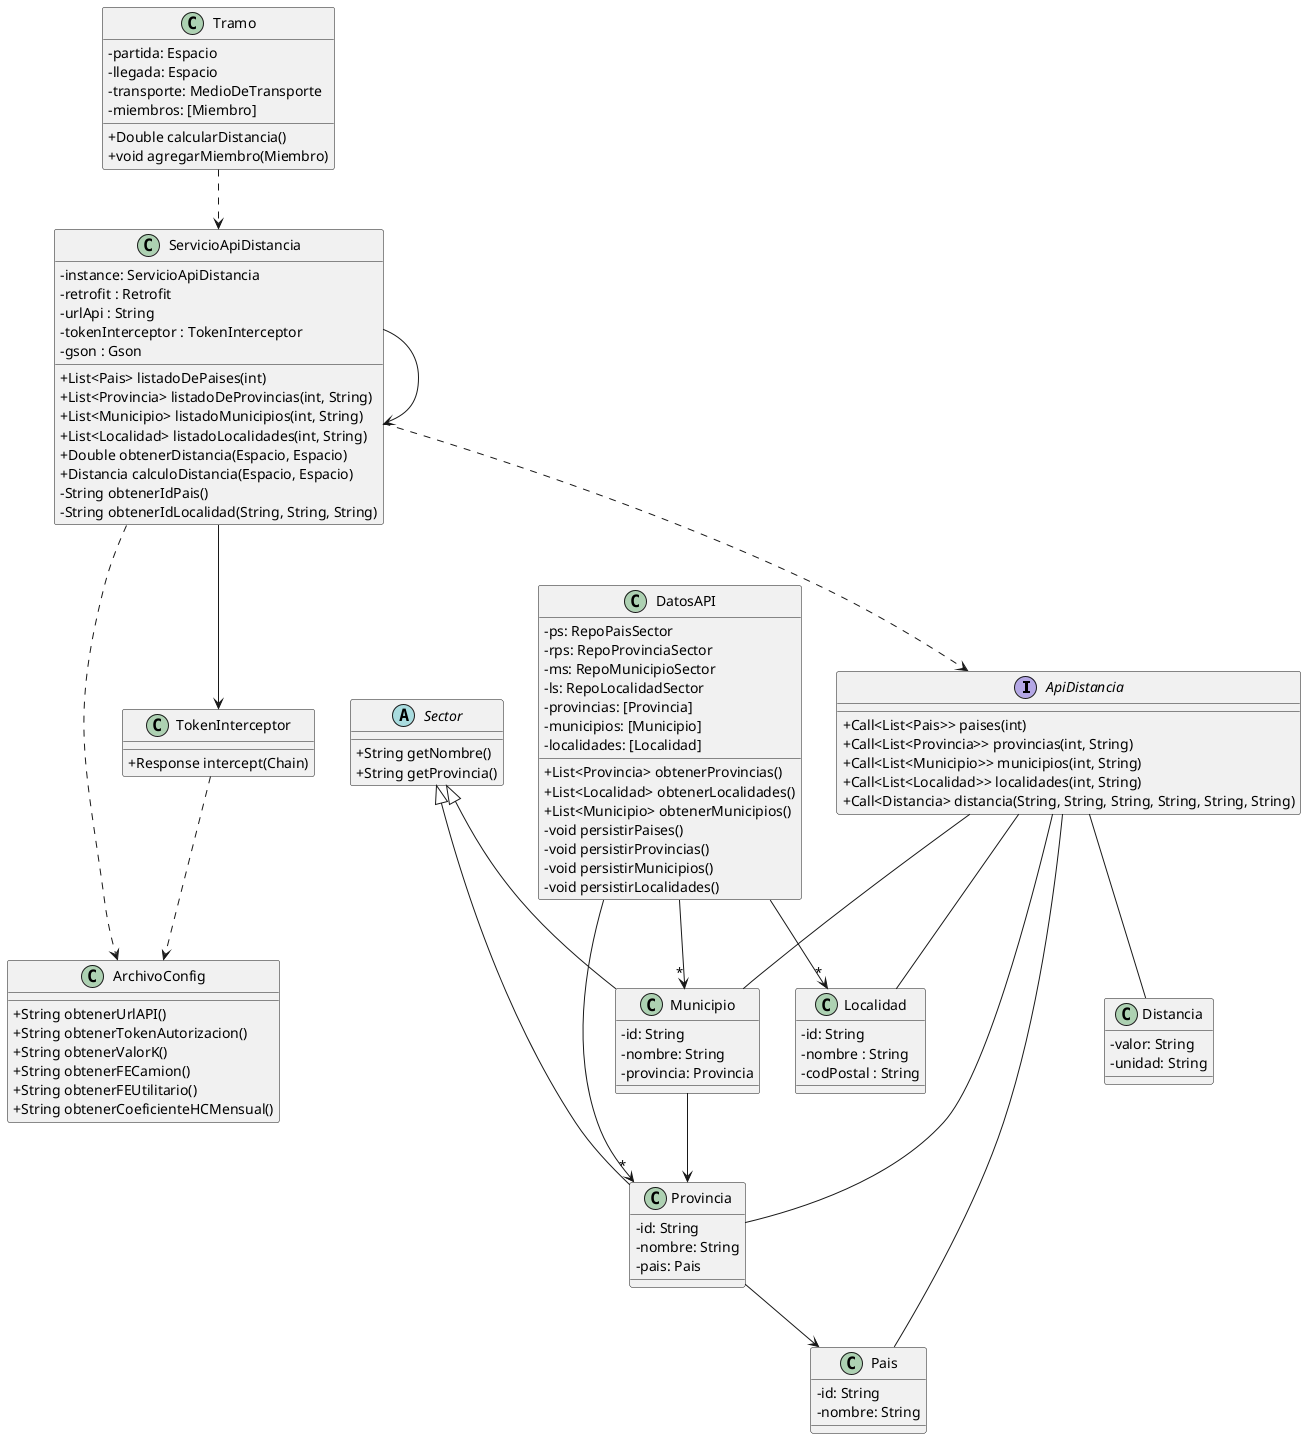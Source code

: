 @startuml
skinparam classAttributeIconSize 0

interface ApiDistancia {
+ Call<List<Pais>> paises(int)
+ Call<List<Provincia>> provincias(int, String)
+ Call<List<Municipio>> municipios(int, String)
+ Call<List<Localidad>> localidades(int, String)
+ Call<Distancia> distancia(String, String, String, String, String, String)
}

class ArchivoConfig {

+ String obtenerUrlAPI()
+ String obtenerTokenAutorizacion()
+ String obtenerValorK()
+ String obtenerFECamion()
+ String obtenerFEUtilitario()
+ String obtenerCoeficienteHCMensual()
}

class Distancia {
- valor: String
- unidad: String
}

abstract class Sector {

+ String getNombre()
+ String getProvincia()
}

class Municipio extends Sector {
- id: String
- nombre: String
- provincia: Provincia
}

class Pais {
- id: String
- nombre: String
}

class Provincia extends Sector {
- id: String
- nombre: String
- pais: Pais
}

class Localidad {
- id: String
- nombre : String
- codPostal : String
}

class Tramo {
-partida: Espacio
-llegada: Espacio
-transporte: MedioDeTransporte
-miembros: [Miembro]

+Double calcularDistancia()
+void agregarMiembro(Miembro)
}

class TokenInterceptor {

+ Response intercept(Chain)
}

class DatosAPI {
-ps: RepoPaisSector
-rps: RepoProvinciaSector
-ms: RepoMunicipioSector
-ls: RepoLocalidadSector
-provincias: [Provincia]
-municipios: [Municipio]
-localidades: [Localidad]

+List<Provincia> obtenerProvincias()
+List<Localidad> obtenerLocalidades()
+List<Municipio> obtenerMunicipios()
-void persistirPaises()
-void persistirProvincias()
-void persistirMunicipios()
-void persistirLocalidades()
}

class ServicioApiDistancia {
- instance: ServicioApiDistancia
- retrofit : Retrofit
- urlApi : String
- tokenInterceptor : TokenInterceptor
- gson : Gson

+ List<Pais> listadoDePaises(int)
+ List<Provincia> listadoDeProvincias(int, String)
+ List<Municipio> listadoMunicipios(int, String)
+ List<Localidad> listadoLocalidades(int, String)
+ Double obtenerDistancia(Espacio, Espacio)
+ Distancia calculoDistancia(Espacio, Espacio)
- String obtenerIdPais()
- String obtenerIdLocalidad(String, String, String)
}

DatosAPI --> "*" Provincia
DatosAPI --> "*" Municipio
DatosAPI --> "*" Localidad

ApiDistancia -- Pais
ApiDistancia -- Provincia
ApiDistancia -- Localidad
ApiDistancia -- Municipio
ApiDistancia -- Distancia

ServicioApiDistancia --> ServicioApiDistancia
ServicioApiDistancia ..> ApiDistancia
ServicioApiDistancia ..> ArchivoConfig
ServicioApiDistancia --> TokenInterceptor

TokenInterceptor ..> ArchivoConfig

Provincia --> Pais

Municipio --> Provincia

Tramo ..> ServicioApiDistancia

@enduml